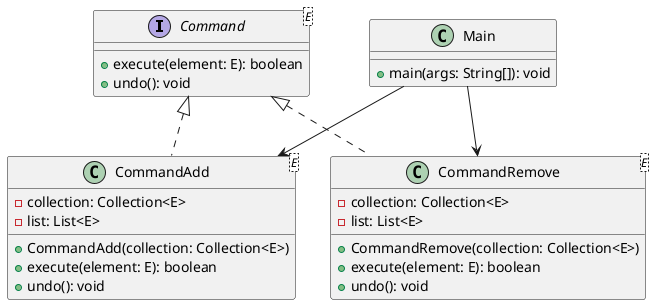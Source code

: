 @startuml

interface Command<E> {
    +execute(element: E): boolean
    +undo(): void
}

class CommandAdd<E> {
    -collection: Collection<E>
    -list: List<E>
    +CommandAdd(collection: Collection<E>)
    +execute(element: E): boolean
    +undo(): void
}

class CommandRemove<E> {
    -collection: Collection<E>
    -list: List<E>
    +CommandRemove(collection: Collection<E>)
    +execute(element: E): boolean
    +undo(): void
}

class Main {
    +main(args: String[]): void
}

Main --> CommandAdd
Main --> CommandRemove

Command <|.. CommandAdd
Command <|.. CommandRemove

@enduml
